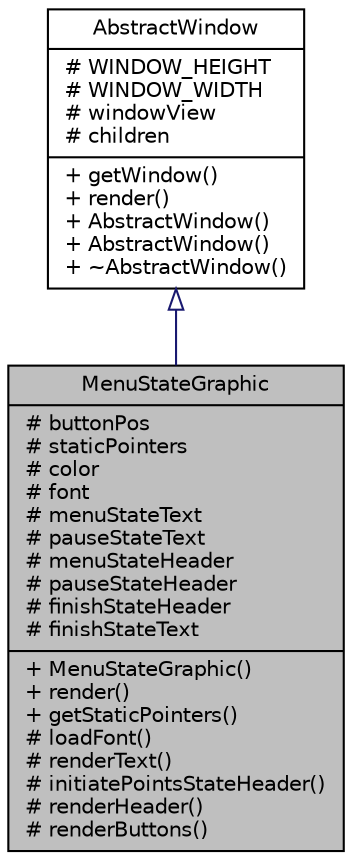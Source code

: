 digraph "MenuStateGraphic"
{
 // INTERACTIVE_SVG=YES
 // LATEX_PDF_SIZE
  bgcolor="transparent";
  edge [fontname="Helvetica",fontsize="10",labelfontname="Helvetica",labelfontsize="10"];
  node [fontname="Helvetica",fontsize="10",shape=record];
  Node1 [label="{MenuStateGraphic\n|# buttonPos\l# staticPointers\l# color\l# font\l# menuStateText\l# pauseStateText\l# menuStateHeader\l# pauseStateHeader\l# finishStateHeader\l# finishStateText\l|+ MenuStateGraphic()\l+ render()\l+ getStaticPointers()\l# loadFont()\l# renderText()\l# initiatePointsStateHeader()\l# renderHeader()\l# renderButtons()\l}",height=0.2,width=0.4,color="black", fillcolor="grey75", style="filled", fontcolor="black",tooltip="Class responsible for rendering static states graphic."];
  Node2 -> Node1 [dir="back",color="midnightblue",fontsize="10",style="solid",arrowtail="onormal",fontname="Helvetica"];
  Node2 [label="{AbstractWindow\n|# WINDOW_HEIGHT\l# WINDOW_WIDTH\l# windowView\l# children\l|+ getWindow()\l+ render()\l+ AbstractWindow()\l+ AbstractWindow()\l+ ~AbstractWindow()\l}",height=0.2,width=0.4,color="black",URL="$class_abstract_window.html",tooltip="Contains main SFML functions."];
}
